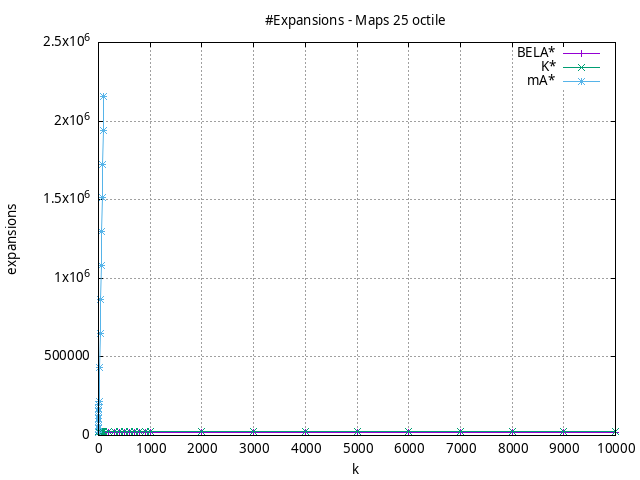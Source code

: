 #!/usr/bin/gnuplot
# -*- coding: utf-8 -*-
#
# results/maps/octile/25/random512-25.heuristic.octile.expansions.gnuplot
#
# Started on 04/07/2024 21:48:09
# Author: Carlos Linares López
set grid
set xlabel "k"
set ylabel "expansions"

set title "#Expansions - Maps 25 octile"

set terminal png enhanced font "Ariel,10"
set output 'random512-25.heuristic.octile.expansions.png'

plot "-" title "BELA*"      with linesp, "-" title "K*"      with linesp, "-" title "mA*"      with linesp

	1 21590.39
	2 21590.39
	3 21590.39
	4 21590.39
	5 21590.39
	6 21590.39
	7 21590.39
	8 21590.39
	9 21590.39
	10 21590.39
	20 21590.39
	30 21590.39
	40 21590.39
	50 21590.39
	60 21590.39
	70 21590.39
	80 21590.39
	90 21590.39
	100 21590.39
	200 21590.39
	300 21590.39
	400 21590.39
	500 21590.39
	600 21590.39
	700 21590.39
	800 21590.39
	900 21590.39
	1000 21590.39
	2000 21590.39
	3000 21590.39
	4000 21590.39
	5000 21590.39
	6000 21590.39
	7000 21590.39
	8000 21590.39
	9000 21590.39
	10000 21590.39
end
	1 21655.18
	2 22995.46
	3 23498.54
	4 23801.71
	5 24040.75
	6 24165.01
	7 24202.48
	8 24213.92
	9 24344.24
	10 24405.47
	20 24623.24
	30 24816.67
	40 24980.15
	50 25126.8
	60 25185.78
	70 25286.96
	80 25298.56
	90 25361.31
	100 25391.46
	200 25534.05
	300 25556.53
	400 25556.53
	500 25556.53
	600 25556.53
	700 25578.73
	800 25578.73
	900 25578.73
	1000 25578.73
	2000 25578.73
	3000 25599.27
	4000 25610.4
	5000 25628.68
	6000 25640.83
	7000 25653.62
	8000 25653.62
	9000 25653.62
	10000 25653.62
end
	1 21590.39
	2 43232.84
	3 64827.91
	4 86411.64
	5 107969.47
	6 129572.18
	7 151188.55
	8 172801.64
	9 194452.07
	10 216026.46
	20 431894.53
	30 647798.97
	40 863490.42
	50 1079752.14
	60 1295532.09
	70 1510942.9
	80 1726707.08
	90 1942752.25
	100 2158730.46
end
